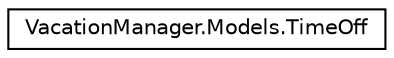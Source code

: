 digraph "Graphical Class Hierarchy"
{
 // LATEX_PDF_SIZE
  edge [fontname="Helvetica",fontsize="10",labelfontname="Helvetica",labelfontsize="10"];
  node [fontname="Helvetica",fontsize="10",shape=record];
  rankdir="LR";
  Node0 [label="VacationManager.Models.TimeOff",height=0.2,width=0.4,color="black", fillcolor="white", style="filled",URL="$class_vacation_manager_1_1_models_1_1_time_off.html",tooltip="Initializes and encapsulated the logic of the vacation model."];
}
